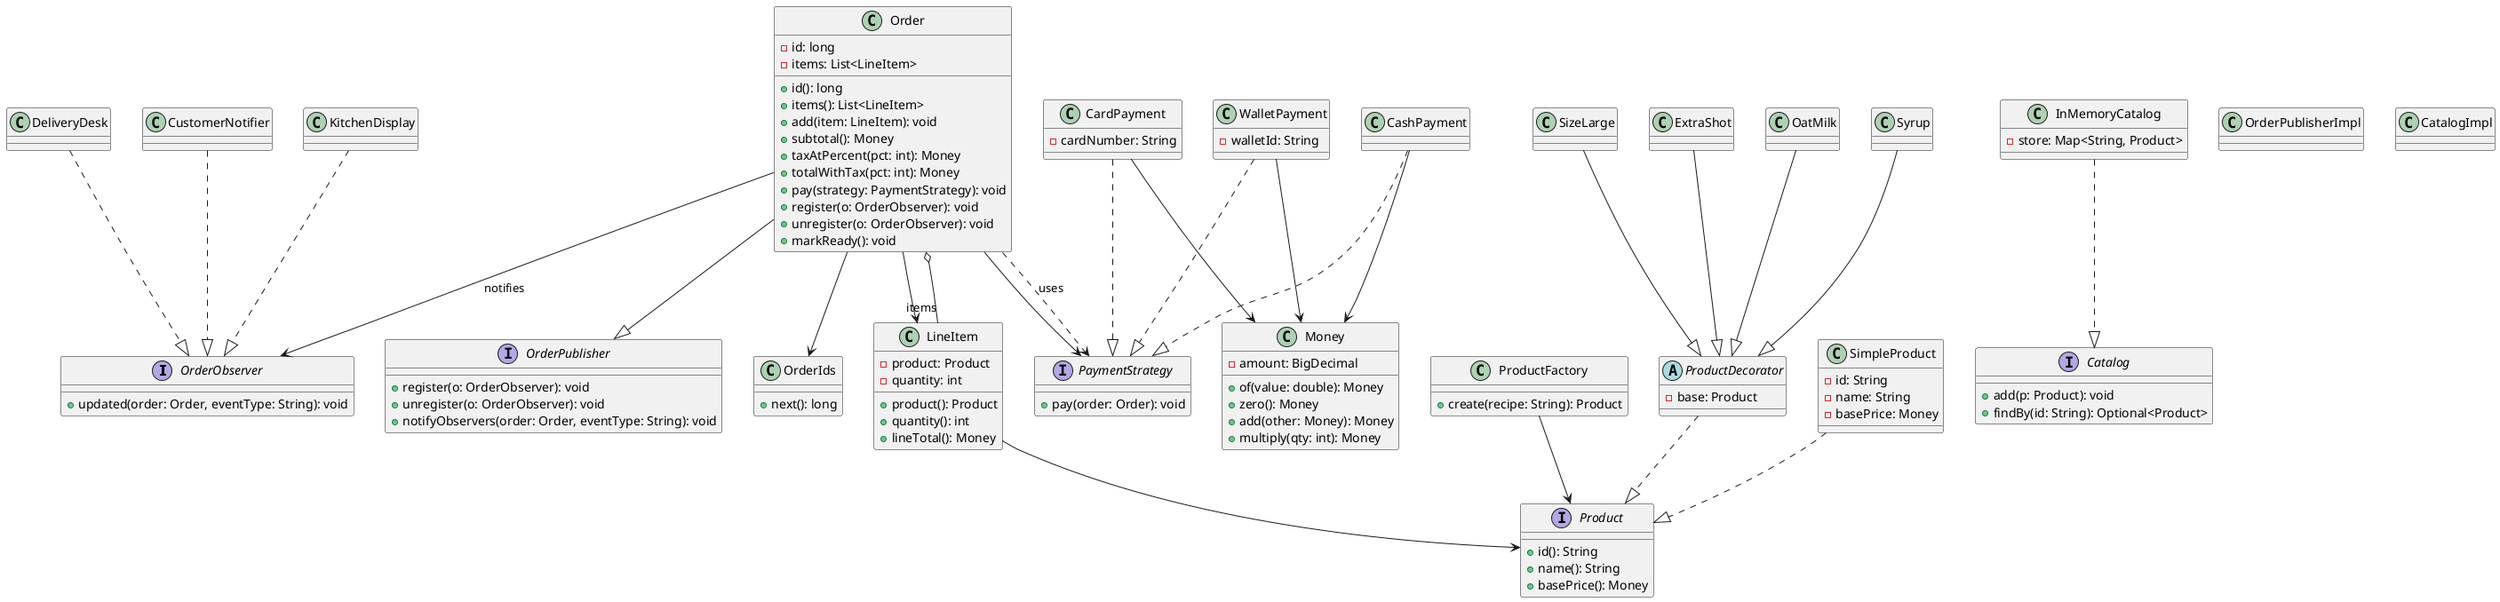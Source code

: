@startuml

' Interfaces
interface OrderObserver {
    +updated(order: Order, eventType: String): void
}
interface OrderPublisher {
    +register(o: OrderObserver): void
    +unregister(o: OrderObserver): void
    +notifyObservers(order: Order, eventType: String): void
}
interface PaymentStrategy {
    +pay(order: Order): void
}
interface Catalog {
    +add(p: Product): void
    +findBy(id: String): Optional<Product>
}
interface Product {
    +id(): String
    +name(): String
    +basePrice(): Money
}

' Classes
class OrderIds {
    +next(): long
}
class Order {
    -id: long
    -items: List<LineItem>
    +id(): long
    +items(): List<LineItem>
    +add(item: LineItem): void
    +subtotal(): Money
    +taxAtPercent(pct: int): Money
    +totalWithTax(pct: int): Money
    +pay(strategy: PaymentStrategy): void
    +register(o: OrderObserver): void
    +unregister(o: OrderObserver): void
    +markReady(): void
}
class InMemoryCatalog {
    -store: Map<String, Product>
}
class LineItem {
    -product: Product
    -quantity: int
    +product(): Product
    +quantity(): int
    +lineTotal(): Money
}
class ProductFactory {
    +create(recipe: String): Product
}
class Money {
    -amount: BigDecimal
    +of(value: double): Money
    +zero(): Money
    +add(other: Money): Money
    +multiply(qty: int): Money
}

abstract class ProductDecorator {
    -base: Product
}
class SimpleProduct {
    -id: String
    -name: String
    -basePrice: Money
}
class Syrup
class SizeLarge
class ExtraShot
class OatMilk

class CardPayment {
    -cardNumber: String
}
class WalletPayment {
    -walletId: String
}
class CashPayment

class DeliveryDesk
class CustomerNotifier
class KitchenDisplay

class OrderPublisherImpl

class CatalogImpl

' Relationships
Order --|> OrderPublisher
Order --> LineItem
Order --> PaymentStrategy
Order --> OrderObserver : notifies
Order ..> PaymentStrategy : uses
Order --> OrderIds
Order o-- "items" LineItem
InMemoryCatalog ..|> Catalog

LineItem --> Product

ProductFactory --> Product

ProductDecorator ..|> Product
SimpleProduct ..|> Product
Syrup --|> ProductDecorator
SizeLarge --|> ProductDecorator
ExtraShot --|> ProductDecorator
OatMilk --|> ProductDecorator

' Payment strategies
CardPayment ..|> PaymentStrategy
WalletPayment ..|> PaymentStrategy
CashPayment ..|> PaymentStrategy

' Order Observers
DeliveryDesk ..|> OrderObserver
CustomerNotifier ..|> OrderObserver
KitchenDisplay ..|> OrderObserver

CardPayment --> Money
WalletPayment --> Money
CashPayment --> Money

' OrderPublisherImpl ..|> OrderPublisher (if you have an impl)

@enduml
